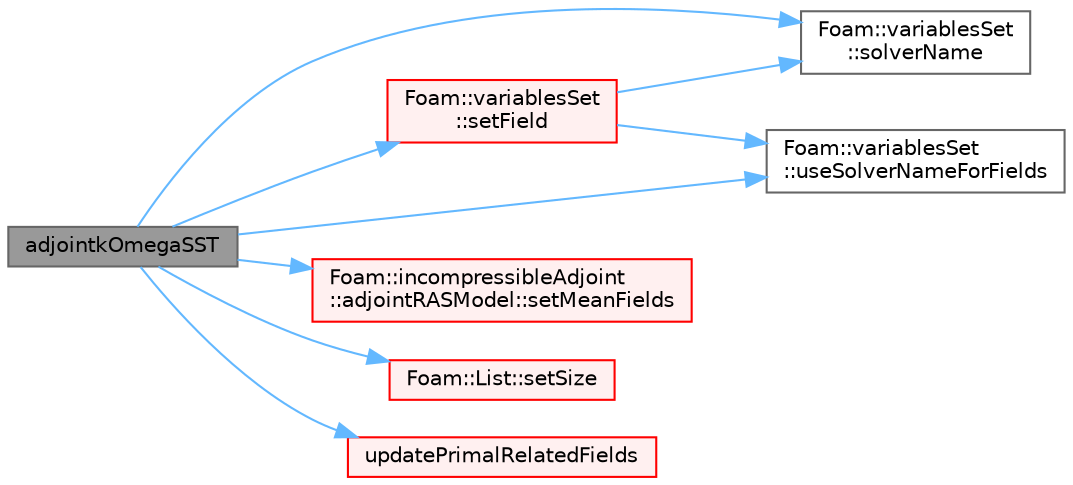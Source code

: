 digraph "adjointkOmegaSST"
{
 // LATEX_PDF_SIZE
  bgcolor="transparent";
  edge [fontname=Helvetica,fontsize=10,labelfontname=Helvetica,labelfontsize=10];
  node [fontname=Helvetica,fontsize=10,shape=box,height=0.2,width=0.4];
  rankdir="LR";
  Node1 [id="Node000001",label="adjointkOmegaSST",height=0.2,width=0.4,color="gray40", fillcolor="grey60", style="filled", fontcolor="black",tooltip=" "];
  Node1 -> Node2 [id="edge1_Node000001_Node000002",color="steelblue1",style="solid",tooltip=" "];
  Node2 [id="Node000002",label="Foam::variablesSet\l::setField",height=0.2,width=0.4,color="red", fillcolor="#FFF0F0", style="filled",URL="$classFoam_1_1variablesSet.html#a4082bfb4eccb906362788998b0c036bf",tooltip=" "];
  Node2 -> Node5 [id="edge2_Node000002_Node000005",color="steelblue1",style="solid",tooltip=" "];
  Node5 [id="Node000005",label="Foam::variablesSet\l::solverName",height=0.2,width=0.4,color="grey40", fillcolor="white", style="filled",URL="$classFoam_1_1variablesSet.html#a56dec49698947c58d9c4ad6e0db4c575",tooltip=" "];
  Node2 -> Node6 [id="edge3_Node000002_Node000006",color="steelblue1",style="solid",tooltip=" "];
  Node6 [id="Node000006",label="Foam::variablesSet\l::useSolverNameForFields",height=0.2,width=0.4,color="grey40", fillcolor="white", style="filled",URL="$classFoam_1_1variablesSet.html#a894098052788bdf89085467f77b4b6dd",tooltip=" "];
  Node1 -> Node7 [id="edge4_Node000001_Node000007",color="steelblue1",style="solid",tooltip=" "];
  Node7 [id="Node000007",label="Foam::incompressibleAdjoint\l::adjointRASModel::setMeanFields",height=0.2,width=0.4,color="red", fillcolor="#FFF0F0", style="filled",URL="$classFoam_1_1incompressibleAdjoint_1_1adjointRASModel.html#af679e75044cc4ce1bbc271a14c529d48",tooltip=" "];
  Node1 -> Node20 [id="edge5_Node000001_Node000020",color="steelblue1",style="solid",tooltip=" "];
  Node20 [id="Node000020",label="Foam::List::setSize",height=0.2,width=0.4,color="red", fillcolor="#FFF0F0", style="filled",URL="$classFoam_1_1List.html#a1a7984b90f8855606fc18a92a71fa99f",tooltip=" "];
  Node1 -> Node5 [id="edge6_Node000001_Node000005",color="steelblue1",style="solid",tooltip=" "];
  Node1 -> Node22 [id="edge7_Node000001_Node000022",color="steelblue1",style="solid",tooltip=" "];
  Node22 [id="Node000022",label="updatePrimalRelatedFields",height=0.2,width=0.4,color="red", fillcolor="#FFF0F0", style="filled",URL="$classFoam_1_1incompressibleAdjoint_1_1adjointRASModels_1_1adjointkOmegaSST.html#a4dcce4d3976f413371589fd8db0923ea",tooltip=" "];
  Node1 -> Node6 [id="edge8_Node000001_Node000006",color="steelblue1",style="solid",tooltip=" "];
}
